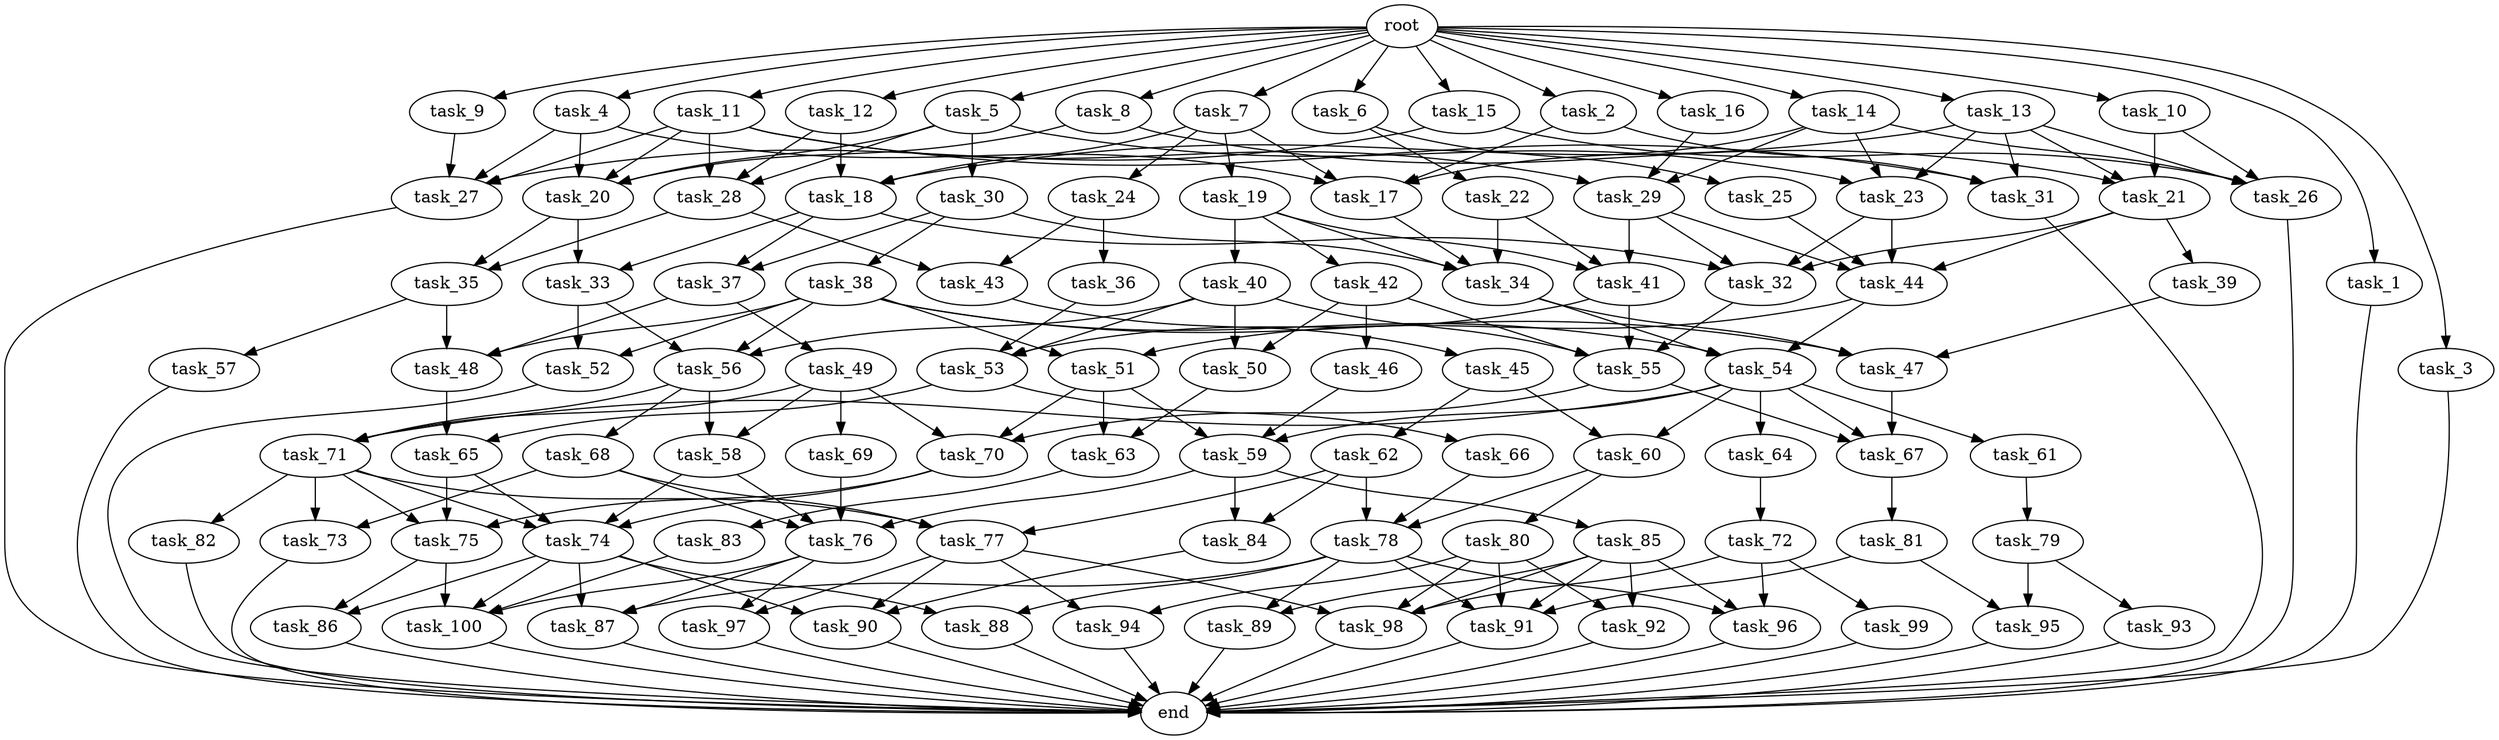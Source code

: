 digraph G {
  task_66 [size="1.709249e+09"];
  task_71 [size="4.003805e+09"];
  task_79 [size="7.106586e+08"];
  task_27 [size="2.684230e+09"];
  task_34 [size="3.140323e+09"];
  task_69 [size="1.173150e+09"];
  task_63 [size="3.246636e+09"];
  task_87 [size="2.321857e+09"];
  task_26 [size="3.362303e+09"];
  task_25 [size="2.820940e+08"];
  task_44 [size="3.563606e+09"];
  task_19 [size="3.033901e+07"];
  task_57 [size="4.677939e+09"];
  task_47 [size="3.034020e+09"];
  task_29 [size="1.286662e+08"];
  task_20 [size="3.382659e+09"];
  task_56 [size="1.985273e+09"];
  task_15 [size="4.298817e+09"];
  task_77 [size="6.157254e+08"];
  task_92 [size="3.788788e+09"];
  task_100 [size="3.461781e+08"];
  task_16 [size="1.952243e+09"];
  task_91 [size="3.778422e+09"];
  task_82 [size="4.619993e+09"];
  task_73 [size="2.871100e+09"];
  task_65 [size="2.871547e+09"];
  task_10 [size="4.462537e+08"];
  task_30 [size="2.130560e+09"];
  task_23 [size="4.949842e+08"];
  task_78 [size="1.305275e+09"];
  task_28 [size="6.904234e+08"];
  task_38 [size="3.014825e+09"];
  task_32 [size="1.533718e+08"];
  task_4 [size="2.864809e+08"];
  task_9 [size="2.766570e+09"];
  task_84 [size="4.573255e+09"];
  task_14 [size="1.993088e+09"];
  end [size="0.000000e+00"];
  task_83 [size="1.688917e+09"];
  task_90 [size="3.970583e+09"];
  task_59 [size="4.485233e+09"];
  task_12 [size="4.677777e+09"];
  task_46 [size="4.621917e+08"];
  task_36 [size="2.161029e+09"];
  task_40 [size="1.375995e+09"];
  task_62 [size="1.691088e+09"];
  task_45 [size="3.555704e+09"];
  task_53 [size="2.233588e+09"];
  task_24 [size="1.780945e+09"];
  task_33 [size="3.993567e+09"];
  task_89 [size="2.760299e+09"];
  task_94 [size="1.712671e+09"];
  task_41 [size="4.421803e+09"];
  task_72 [size="3.046275e+09"];
  task_18 [size="4.485273e+09"];
  task_64 [size="2.055231e+08"];
  task_54 [size="4.829095e+09"];
  task_95 [size="3.645661e+09"];
  task_70 [size="2.064637e+09"];
  task_11 [size="8.154640e+08"];
  task_43 [size="1.252437e+08"];
  task_88 [size="4.156336e+09"];
  task_96 [size="4.513211e+09"];
  task_6 [size="2.958460e+09"];
  task_42 [size="7.690504e+08"];
  task_17 [size="1.599134e+09"];
  task_22 [size="2.533001e+09"];
  task_93 [size="1.640198e+09"];
  task_98 [size="9.798743e+08"];
  task_97 [size="1.295249e+09"];
  task_58 [size="5.189264e+08"];
  task_67 [size="2.253865e+09"];
  root [size="0.000000e+00"];
  task_48 [size="2.573627e+09"];
  task_35 [size="3.927770e+09"];
  task_80 [size="1.968031e+09"];
  task_99 [size="2.431430e+09"];
  task_68 [size="1.380249e+09"];
  task_1 [size="4.425904e+09"];
  task_55 [size="4.040194e+09"];
  task_13 [size="2.846025e+09"];
  task_52 [size="3.297143e+09"];
  task_81 [size="4.267438e+07"];
  task_39 [size="3.350288e+09"];
  task_2 [size="4.682742e+09"];
  task_37 [size="3.630036e+09"];
  task_5 [size="1.462988e+09"];
  task_76 [size="3.190314e+09"];
  task_51 [size="1.513494e+09"];
  task_7 [size="2.110480e+09"];
  task_60 [size="3.853199e+08"];
  task_74 [size="4.239577e+09"];
  task_85 [size="2.057850e+09"];
  task_49 [size="3.295673e+09"];
  task_31 [size="2.359221e+09"];
  task_21 [size="1.008485e+08"];
  task_3 [size="5.826716e+08"];
  task_8 [size="1.704809e+09"];
  task_75 [size="1.535694e+09"];
  task_50 [size="4.513535e+09"];
  task_61 [size="4.560394e+09"];
  task_86 [size="2.350373e+09"];

  task_66 -> task_78 [size="3.418499e+08"];
  task_71 -> task_75 [size="2.669203e+08"];
  task_71 -> task_74 [size="2.669203e+08"];
  task_71 -> task_73 [size="2.669203e+08"];
  task_71 -> task_77 [size="2.669203e+08"];
  task_71 -> task_82 [size="2.669203e+08"];
  task_79 -> task_95 [size="1.421317e+08"];
  task_79 -> task_93 [size="1.421317e+08"];
  task_27 -> end [size="1.000000e-12"];
  task_34 -> task_54 [size="1.570161e+08"];
  task_34 -> task_47 [size="1.570161e+08"];
  task_69 -> task_76 [size="2.346300e+08"];
  task_63 -> task_83 [size="3.246636e+08"];
  task_87 -> end [size="1.000000e-12"];
  task_26 -> end [size="1.000000e-12"];
  task_25 -> task_44 [size="5.641881e+07"];
  task_44 -> task_54 [size="1.781803e+08"];
  task_44 -> task_51 [size="1.781803e+08"];
  task_19 -> task_41 [size="6.067803e+06"];
  task_19 -> task_34 [size="6.067803e+06"];
  task_19 -> task_42 [size="6.067803e+06"];
  task_19 -> task_40 [size="6.067803e+06"];
  task_57 -> end [size="1.000000e-12"];
  task_47 -> task_67 [size="2.022680e+08"];
  task_29 -> task_41 [size="8.577746e+06"];
  task_29 -> task_32 [size="8.577746e+06"];
  task_29 -> task_44 [size="8.577746e+06"];
  task_20 -> task_33 [size="1.691329e+08"];
  task_20 -> task_35 [size="1.691329e+08"];
  task_56 -> task_58 [size="1.323515e+08"];
  task_56 -> task_68 [size="1.323515e+08"];
  task_56 -> task_71 [size="1.323515e+08"];
  task_15 -> task_27 [size="8.597634e+08"];
  task_15 -> task_26 [size="8.597634e+08"];
  task_77 -> task_94 [size="4.104836e+07"];
  task_77 -> task_97 [size="4.104836e+07"];
  task_77 -> task_90 [size="4.104836e+07"];
  task_77 -> task_98 [size="4.104836e+07"];
  task_92 -> end [size="1.000000e-12"];
  task_100 -> end [size="1.000000e-12"];
  task_16 -> task_29 [size="3.904486e+08"];
  task_91 -> end [size="1.000000e-12"];
  task_82 -> end [size="1.000000e-12"];
  task_73 -> end [size="1.000000e-12"];
  task_65 -> task_75 [size="2.871547e+08"];
  task_65 -> task_74 [size="2.871547e+08"];
  task_10 -> task_21 [size="8.925075e+07"];
  task_10 -> task_26 [size="8.925075e+07"];
  task_30 -> task_37 [size="4.261120e+08"];
  task_30 -> task_34 [size="4.261120e+08"];
  task_30 -> task_38 [size="4.261120e+08"];
  task_23 -> task_32 [size="3.299895e+07"];
  task_23 -> task_44 [size="3.299895e+07"];
  task_78 -> task_88 [size="8.701833e+07"];
  task_78 -> task_96 [size="8.701833e+07"];
  task_78 -> task_87 [size="8.701833e+07"];
  task_78 -> task_89 [size="8.701833e+07"];
  task_78 -> task_91 [size="8.701833e+07"];
  task_28 -> task_43 [size="4.602823e+07"];
  task_28 -> task_35 [size="4.602823e+07"];
  task_38 -> task_47 [size="6.029650e+08"];
  task_38 -> task_54 [size="6.029650e+08"];
  task_38 -> task_51 [size="6.029650e+08"];
  task_38 -> task_56 [size="6.029650e+08"];
  task_38 -> task_52 [size="6.029650e+08"];
  task_38 -> task_48 [size="6.029650e+08"];
  task_32 -> task_55 [size="7.668591e+06"];
  task_4 -> task_27 [size="5.729618e+07"];
  task_4 -> task_17 [size="5.729618e+07"];
  task_4 -> task_20 [size="5.729618e+07"];
  task_9 -> task_27 [size="5.533140e+08"];
  task_84 -> task_90 [size="4.573255e+08"];
  task_14 -> task_17 [size="3.986176e+08"];
  task_14 -> task_26 [size="3.986176e+08"];
  task_14 -> task_23 [size="3.986176e+08"];
  task_14 -> task_29 [size="3.986176e+08"];
  task_83 -> task_100 [size="3.377835e+08"];
  task_90 -> end [size="1.000000e-12"];
  task_59 -> task_76 [size="2.990155e+08"];
  task_59 -> task_84 [size="2.990155e+08"];
  task_59 -> task_85 [size="2.990155e+08"];
  task_12 -> task_28 [size="9.355554e+08"];
  task_12 -> task_18 [size="9.355554e+08"];
  task_46 -> task_59 [size="9.243834e+07"];
  task_36 -> task_53 [size="4.322058e+08"];
  task_40 -> task_50 [size="2.751990e+08"];
  task_40 -> task_56 [size="2.751990e+08"];
  task_40 -> task_53 [size="2.751990e+08"];
  task_40 -> task_55 [size="2.751990e+08"];
  task_62 -> task_77 [size="3.382177e+08"];
  task_62 -> task_78 [size="3.382177e+08"];
  task_62 -> task_84 [size="3.382177e+08"];
  task_45 -> task_60 [size="7.111409e+08"];
  task_45 -> task_62 [size="7.111409e+08"];
  task_53 -> task_66 [size="1.489059e+08"];
  task_53 -> task_65 [size="1.489059e+08"];
  task_24 -> task_36 [size="3.561889e+08"];
  task_24 -> task_43 [size="3.561889e+08"];
  task_33 -> task_56 [size="3.993567e+08"];
  task_33 -> task_52 [size="3.993567e+08"];
  task_89 -> end [size="1.000000e-12"];
  task_94 -> end [size="1.000000e-12"];
  task_41 -> task_53 [size="2.947869e+08"];
  task_41 -> task_55 [size="2.947869e+08"];
  task_72 -> task_96 [size="6.092550e+08"];
  task_72 -> task_99 [size="6.092550e+08"];
  task_72 -> task_98 [size="6.092550e+08"];
  task_18 -> task_37 [size="2.990182e+08"];
  task_18 -> task_32 [size="2.990182e+08"];
  task_18 -> task_33 [size="2.990182e+08"];
  task_64 -> task_72 [size="4.110461e+07"];
  task_54 -> task_60 [size="3.219397e+08"];
  task_54 -> task_64 [size="3.219397e+08"];
  task_54 -> task_67 [size="3.219397e+08"];
  task_54 -> task_71 [size="3.219397e+08"];
  task_54 -> task_59 [size="3.219397e+08"];
  task_54 -> task_61 [size="3.219397e+08"];
  task_95 -> end [size="1.000000e-12"];
  task_70 -> task_75 [size="1.376425e+08"];
  task_70 -> task_74 [size="1.376425e+08"];
  task_11 -> task_27 [size="1.630928e+08"];
  task_11 -> task_31 [size="1.630928e+08"];
  task_11 -> task_28 [size="1.630928e+08"];
  task_11 -> task_20 [size="1.630928e+08"];
  task_11 -> task_29 [size="1.630928e+08"];
  task_43 -> task_45 [size="1.252437e+07"];
  task_88 -> end [size="1.000000e-12"];
  task_96 -> end [size="1.000000e-12"];
  task_6 -> task_22 [size="5.916919e+08"];
  task_6 -> task_25 [size="5.916919e+08"];
  task_42 -> task_50 [size="1.538101e+08"];
  task_42 -> task_46 [size="1.538101e+08"];
  task_42 -> task_55 [size="1.538101e+08"];
  task_17 -> task_34 [size="7.995670e+07"];
  task_22 -> task_34 [size="5.066001e+08"];
  task_22 -> task_41 [size="5.066001e+08"];
  task_93 -> end [size="1.000000e-12"];
  task_98 -> end [size="1.000000e-12"];
  task_97 -> end [size="1.000000e-12"];
  task_58 -> task_76 [size="5.189264e+07"];
  task_58 -> task_74 [size="5.189264e+07"];
  task_67 -> task_81 [size="1.502576e+08"];
  root -> task_4 [size="1.000000e-12"];
  root -> task_1 [size="1.000000e-12"];
  root -> task_7 [size="1.000000e-12"];
  root -> task_13 [size="1.000000e-12"];
  root -> task_8 [size="1.000000e-12"];
  root -> task_11 [size="1.000000e-12"];
  root -> task_15 [size="1.000000e-12"];
  root -> task_2 [size="1.000000e-12"];
  root -> task_9 [size="1.000000e-12"];
  root -> task_6 [size="1.000000e-12"];
  root -> task_14 [size="1.000000e-12"];
  root -> task_16 [size="1.000000e-12"];
  root -> task_5 [size="1.000000e-12"];
  root -> task_12 [size="1.000000e-12"];
  root -> task_3 [size="1.000000e-12"];
  root -> task_10 [size="1.000000e-12"];
  task_48 -> task_65 [size="1.715751e+08"];
  task_35 -> task_57 [size="3.927770e+08"];
  task_35 -> task_48 [size="3.927770e+08"];
  task_80 -> task_94 [size="3.936061e+08"];
  task_80 -> task_92 [size="3.936061e+08"];
  task_80 -> task_91 [size="3.936061e+08"];
  task_80 -> task_98 [size="3.936061e+08"];
  task_99 -> end [size="1.000000e-12"];
  task_68 -> task_76 [size="2.760498e+08"];
  task_68 -> task_73 [size="2.760498e+08"];
  task_68 -> task_77 [size="2.760498e+08"];
  task_1 -> end [size="1.000000e-12"];
  task_55 -> task_70 [size="2.020097e+08"];
  task_55 -> task_67 [size="2.020097e+08"];
  task_13 -> task_31 [size="5.692049e+08"];
  task_13 -> task_21 [size="5.692049e+08"];
  task_13 -> task_26 [size="5.692049e+08"];
  task_13 -> task_23 [size="5.692049e+08"];
  task_13 -> task_18 [size="5.692049e+08"];
  task_52 -> end [size="1.000000e-12"];
  task_81 -> task_95 [size="8.534876e+06"];
  task_81 -> task_91 [size="8.534876e+06"];
  task_39 -> task_47 [size="6.700577e+08"];
  task_2 -> task_31 [size="9.365485e+08"];
  task_2 -> task_17 [size="9.365485e+08"];
  task_37 -> task_49 [size="3.630036e+08"];
  task_37 -> task_48 [size="3.630036e+08"];
  task_5 -> task_20 [size="2.925976e+08"];
  task_5 -> task_28 [size="2.925976e+08"];
  task_5 -> task_30 [size="2.925976e+08"];
  task_5 -> task_23 [size="2.925976e+08"];
  task_76 -> task_97 [size="1.595157e+08"];
  task_76 -> task_87 [size="1.595157e+08"];
  task_76 -> task_100 [size="1.595157e+08"];
  task_51 -> task_63 [size="1.513494e+08"];
  task_51 -> task_59 [size="1.513494e+08"];
  task_51 -> task_70 [size="1.513494e+08"];
  task_7 -> task_19 [size="4.220961e+08"];
  task_7 -> task_17 [size="4.220961e+08"];
  task_7 -> task_24 [size="4.220961e+08"];
  task_7 -> task_18 [size="4.220961e+08"];
  task_60 -> task_80 [size="3.853199e+07"];
  task_60 -> task_78 [size="3.853199e+07"];
  task_74 -> task_88 [size="2.119788e+08"];
  task_74 -> task_87 [size="2.119788e+08"];
  task_74 -> task_90 [size="2.119788e+08"];
  task_74 -> task_100 [size="2.119788e+08"];
  task_74 -> task_86 [size="2.119788e+08"];
  task_85 -> task_96 [size="4.115700e+08"];
  task_85 -> task_92 [size="4.115700e+08"];
  task_85 -> task_89 [size="4.115700e+08"];
  task_85 -> task_91 [size="4.115700e+08"];
  task_85 -> task_98 [size="4.115700e+08"];
  task_49 -> task_58 [size="6.591346e+08"];
  task_49 -> task_70 [size="6.591346e+08"];
  task_49 -> task_69 [size="6.591346e+08"];
  task_49 -> task_71 [size="6.591346e+08"];
  task_31 -> end [size="1.000000e-12"];
  task_21 -> task_39 [size="6.723235e+06"];
  task_21 -> task_32 [size="6.723235e+06"];
  task_21 -> task_44 [size="6.723235e+06"];
  task_3 -> end [size="1.000000e-12"];
  task_8 -> task_21 [size="3.409618e+08"];
  task_8 -> task_20 [size="3.409618e+08"];
  task_75 -> task_100 [size="1.023796e+08"];
  task_75 -> task_86 [size="1.023796e+08"];
  task_50 -> task_63 [size="4.513535e+08"];
  task_61 -> task_79 [size="9.120788e+08"];
  task_86 -> end [size="1.000000e-12"];
}
